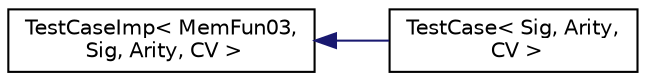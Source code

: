 digraph "Graphical Class Hierarchy"
{
  edge [fontname="Helvetica",fontsize="10",labelfontname="Helvetica",labelfontsize="10"];
  node [fontname="Helvetica",fontsize="10",shape=record];
  rankdir="LR";
  Node0 [label="TestCaseImp\< MemFun03,\l Sig, Arity, CV \>",height=0.2,width=0.4,color="black", fillcolor="white", style="filled",URL="$struct_test_case_imp.html"];
  Node0 -> Node1 [dir="back",color="midnightblue",fontsize="10",style="solid",fontname="Helvetica"];
  Node1 [label="TestCase\< Sig, Arity,\l CV \>",height=0.2,width=0.4,color="black", fillcolor="white", style="filled",URL="$struct_test_case.html"];
}

